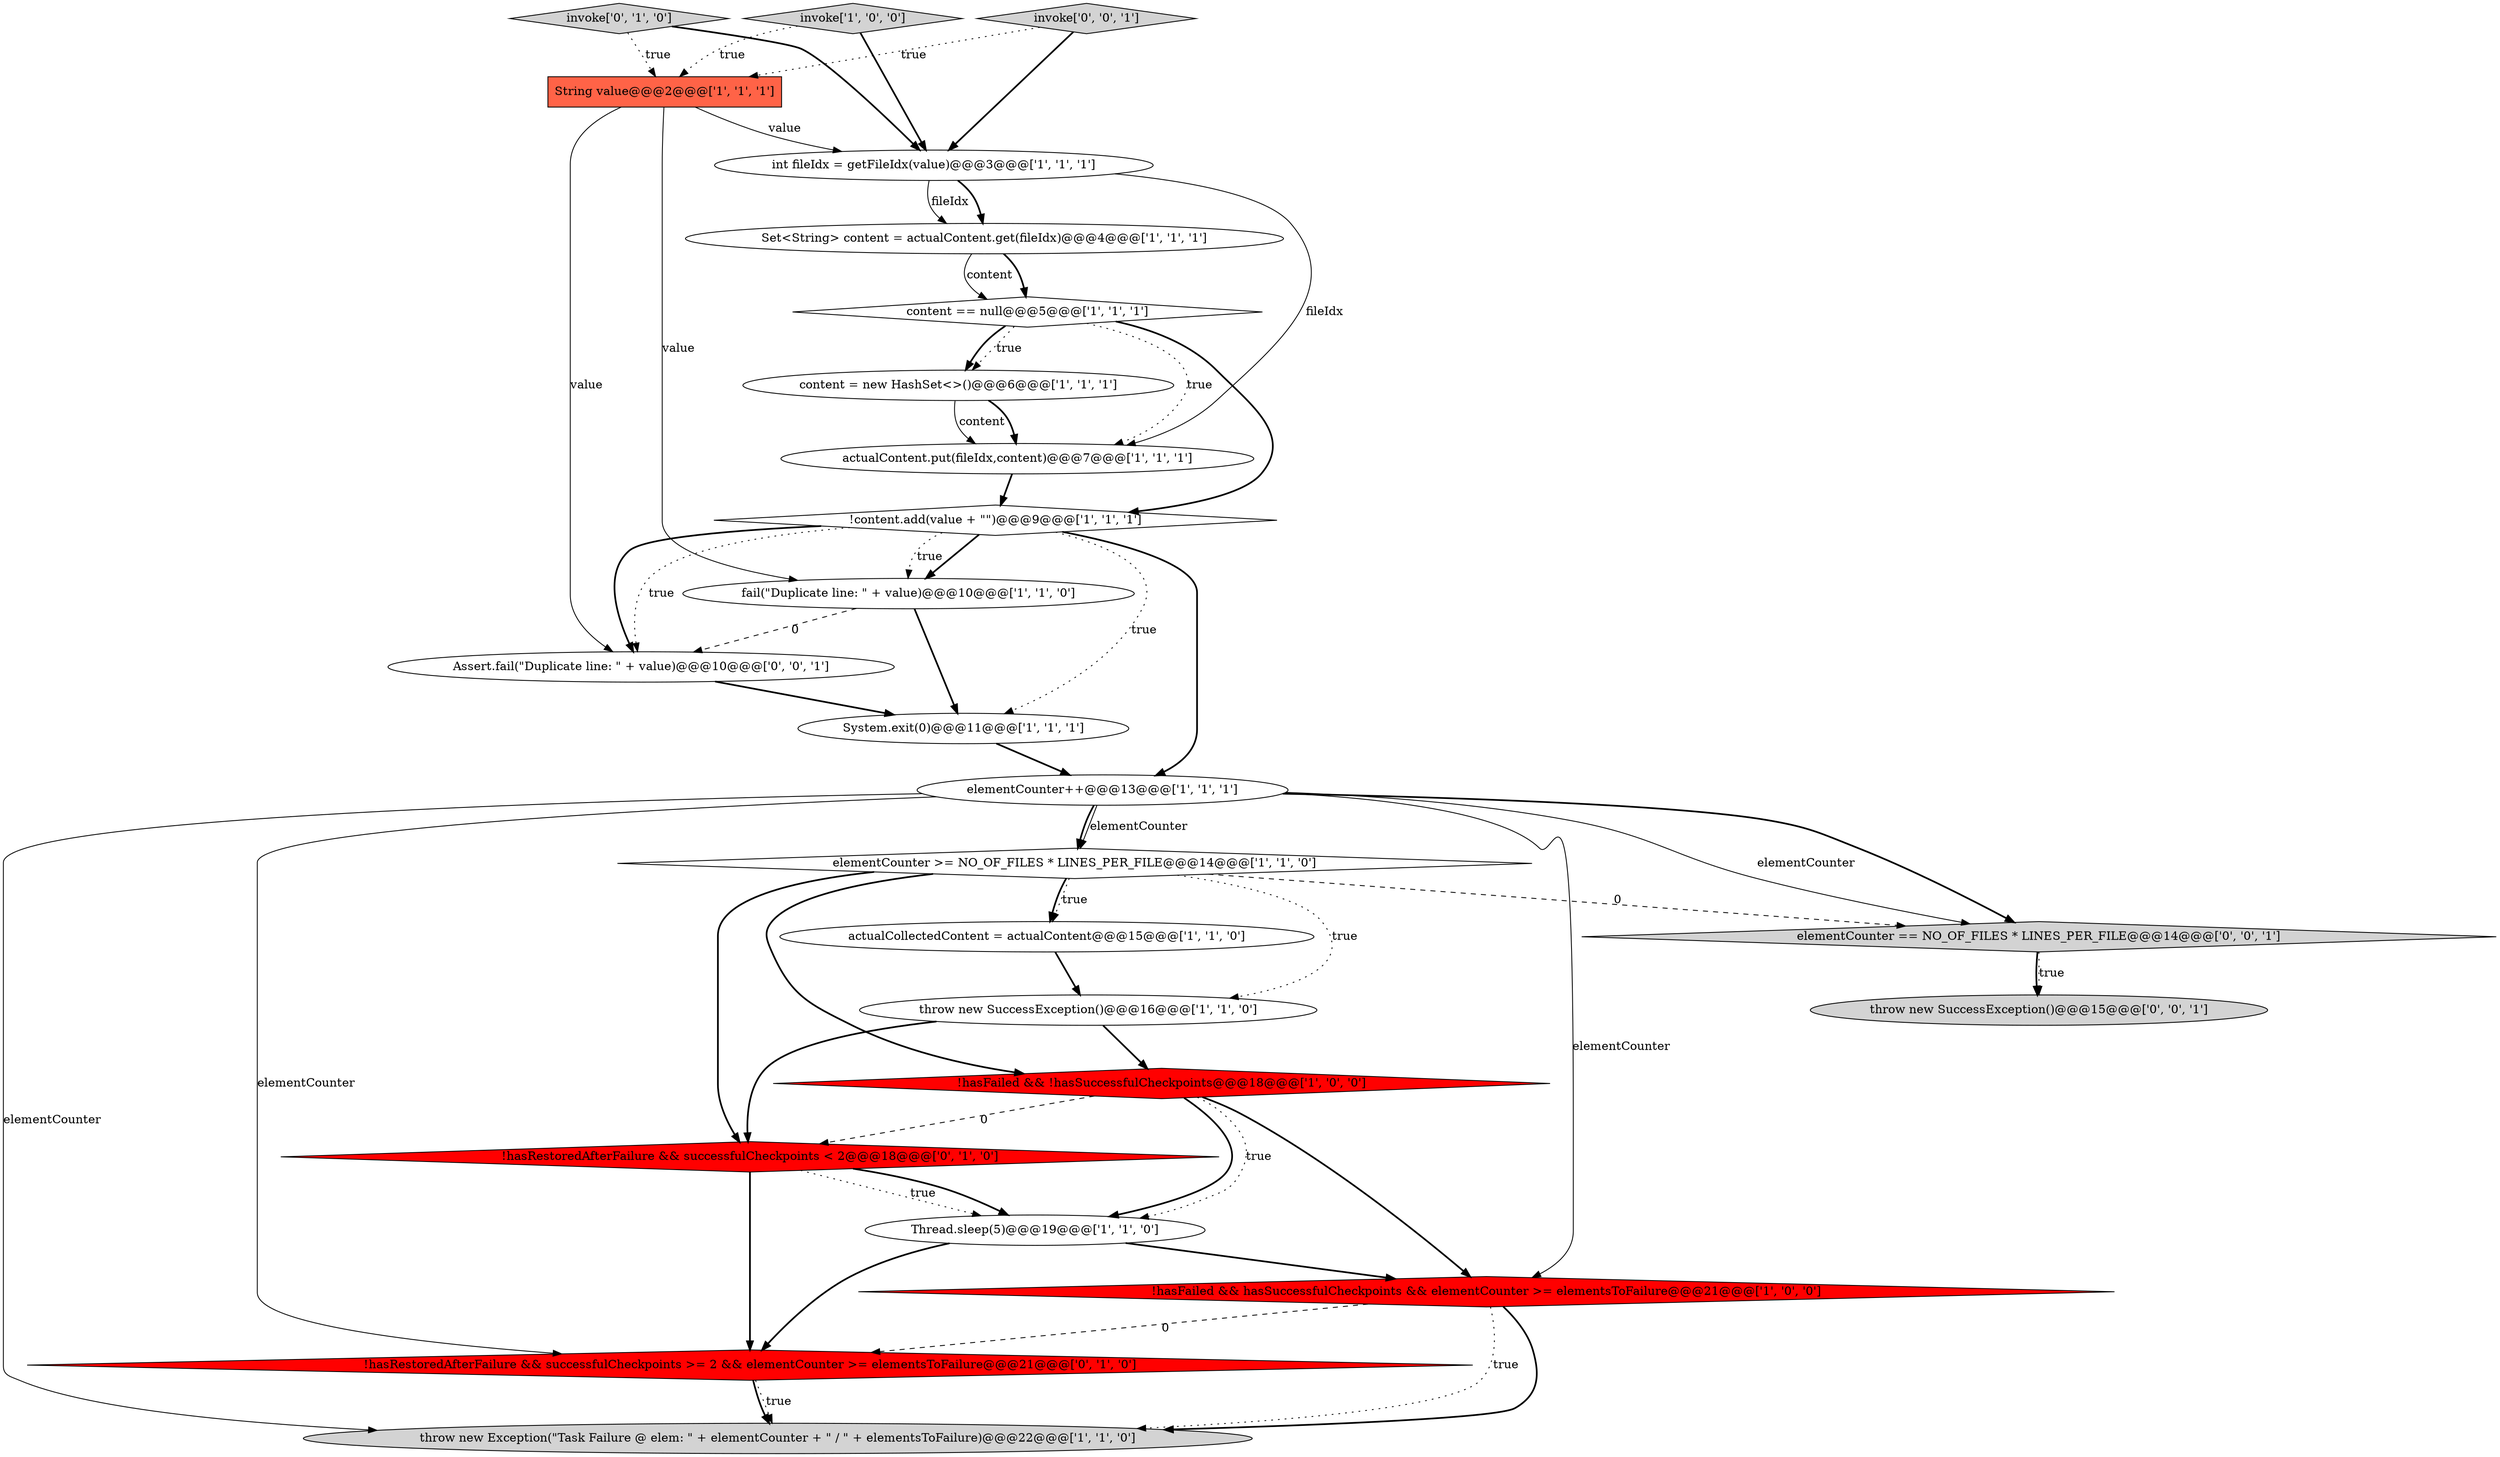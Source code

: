 digraph {
7 [style = filled, label = "int fileIdx = getFileIdx(value)@@@3@@@['1', '1', '1']", fillcolor = white, shape = ellipse image = "AAA0AAABBB1BBB"];
0 [style = filled, label = "fail(\"Duplicate line: \" + value)@@@10@@@['1', '1', '0']", fillcolor = white, shape = ellipse image = "AAA0AAABBB1BBB"];
14 [style = filled, label = "Set<String> content = actualContent.get(fileIdx)@@@4@@@['1', '1', '1']", fillcolor = white, shape = ellipse image = "AAA0AAABBB1BBB"];
10 [style = filled, label = "content = new HashSet<>()@@@6@@@['1', '1', '1']", fillcolor = white, shape = ellipse image = "AAA0AAABBB1BBB"];
11 [style = filled, label = "actualContent.put(fileIdx,content)@@@7@@@['1', '1', '1']", fillcolor = white, shape = ellipse image = "AAA0AAABBB1BBB"];
13 [style = filled, label = "actualCollectedContent = actualContent@@@15@@@['1', '1', '0']", fillcolor = white, shape = ellipse image = "AAA0AAABBB1BBB"];
18 [style = filled, label = "invoke['0', '1', '0']", fillcolor = lightgray, shape = diamond image = "AAA0AAABBB2BBB"];
22 [style = filled, label = "throw new SuccessException()@@@15@@@['0', '0', '1']", fillcolor = lightgray, shape = ellipse image = "AAA0AAABBB3BBB"];
20 [style = filled, label = "!hasRestoredAfterFailure && successfulCheckpoints < 2@@@18@@@['0', '1', '0']", fillcolor = red, shape = diamond image = "AAA1AAABBB2BBB"];
9 [style = filled, label = "Thread.sleep(5)@@@19@@@['1', '1', '0']", fillcolor = white, shape = ellipse image = "AAA0AAABBB1BBB"];
1 [style = filled, label = "content == null@@@5@@@['1', '1', '1']", fillcolor = white, shape = diamond image = "AAA0AAABBB1BBB"];
2 [style = filled, label = "elementCounter++@@@13@@@['1', '1', '1']", fillcolor = white, shape = ellipse image = "AAA0AAABBB1BBB"];
8 [style = filled, label = "!hasFailed && hasSuccessfulCheckpoints && elementCounter >= elementsToFailure@@@21@@@['1', '0', '0']", fillcolor = red, shape = diamond image = "AAA1AAABBB1BBB"];
5 [style = filled, label = "elementCounter >= NO_OF_FILES * LINES_PER_FILE@@@14@@@['1', '1', '0']", fillcolor = white, shape = diamond image = "AAA0AAABBB1BBB"];
23 [style = filled, label = "Assert.fail(\"Duplicate line: \" + value)@@@10@@@['0', '0', '1']", fillcolor = white, shape = ellipse image = "AAA0AAABBB3BBB"];
24 [style = filled, label = "elementCounter == NO_OF_FILES * LINES_PER_FILE@@@14@@@['0', '0', '1']", fillcolor = lightgray, shape = diamond image = "AAA0AAABBB3BBB"];
19 [style = filled, label = "!hasRestoredAfterFailure && successfulCheckpoints >= 2 && elementCounter >= elementsToFailure@@@21@@@['0', '1', '0']", fillcolor = red, shape = diamond image = "AAA1AAABBB2BBB"];
16 [style = filled, label = "System.exit(0)@@@11@@@['1', '1', '1']", fillcolor = white, shape = ellipse image = "AAA0AAABBB1BBB"];
3 [style = filled, label = "throw new SuccessException()@@@16@@@['1', '1', '0']", fillcolor = white, shape = ellipse image = "AAA0AAABBB1BBB"];
21 [style = filled, label = "invoke['0', '0', '1']", fillcolor = lightgray, shape = diamond image = "AAA0AAABBB3BBB"];
12 [style = filled, label = "invoke['1', '0', '0']", fillcolor = lightgray, shape = diamond image = "AAA0AAABBB1BBB"];
17 [style = filled, label = "!hasFailed && !hasSuccessfulCheckpoints@@@18@@@['1', '0', '0']", fillcolor = red, shape = diamond image = "AAA1AAABBB1BBB"];
6 [style = filled, label = "!content.add(value + \"\")@@@9@@@['1', '1', '1']", fillcolor = white, shape = diamond image = "AAA0AAABBB1BBB"];
4 [style = filled, label = "String value@@@2@@@['1', '1', '1']", fillcolor = tomato, shape = box image = "AAA0AAABBB1BBB"];
15 [style = filled, label = "throw new Exception(\"Task Failure @ elem: \" + elementCounter + \" / \" + elementsToFailure)@@@22@@@['1', '1', '0']", fillcolor = lightgray, shape = ellipse image = "AAA0AAABBB1BBB"];
2->19 [style = solid, label="elementCounter"];
17->8 [style = bold, label=""];
8->19 [style = dashed, label="0"];
0->16 [style = bold, label=""];
23->16 [style = bold, label=""];
1->10 [style = dotted, label="true"];
8->15 [style = bold, label=""];
20->9 [style = dotted, label="true"];
7->11 [style = solid, label="fileIdx"];
5->20 [style = bold, label=""];
20->9 [style = bold, label=""];
6->23 [style = bold, label=""];
0->23 [style = dashed, label="0"];
17->9 [style = bold, label=""];
11->6 [style = bold, label=""];
1->11 [style = dotted, label="true"];
5->24 [style = dashed, label="0"];
6->23 [style = dotted, label="true"];
8->15 [style = dotted, label="true"];
6->0 [style = bold, label=""];
5->3 [style = dotted, label="true"];
16->2 [style = bold, label=""];
19->15 [style = dotted, label="true"];
9->8 [style = bold, label=""];
5->17 [style = bold, label=""];
24->22 [style = bold, label=""];
2->5 [style = solid, label="elementCounter"];
21->4 [style = dotted, label="true"];
12->7 [style = bold, label=""];
14->1 [style = bold, label=""];
14->1 [style = solid, label="content"];
6->2 [style = bold, label=""];
7->14 [style = bold, label=""];
5->13 [style = dotted, label="true"];
3->20 [style = bold, label=""];
1->6 [style = bold, label=""];
7->14 [style = solid, label="fileIdx"];
2->8 [style = solid, label="elementCounter"];
13->3 [style = bold, label=""];
17->20 [style = dashed, label="0"];
24->22 [style = dotted, label="true"];
10->11 [style = solid, label="content"];
5->13 [style = bold, label=""];
17->9 [style = dotted, label="true"];
4->23 [style = solid, label="value"];
9->19 [style = bold, label=""];
4->7 [style = solid, label="value"];
3->17 [style = bold, label=""];
21->7 [style = bold, label=""];
4->0 [style = solid, label="value"];
12->4 [style = dotted, label="true"];
18->4 [style = dotted, label="true"];
6->0 [style = dotted, label="true"];
2->24 [style = bold, label=""];
19->15 [style = bold, label=""];
18->7 [style = bold, label=""];
20->19 [style = bold, label=""];
1->10 [style = bold, label=""];
6->16 [style = dotted, label="true"];
2->15 [style = solid, label="elementCounter"];
2->5 [style = bold, label=""];
2->24 [style = solid, label="elementCounter"];
10->11 [style = bold, label=""];
}

